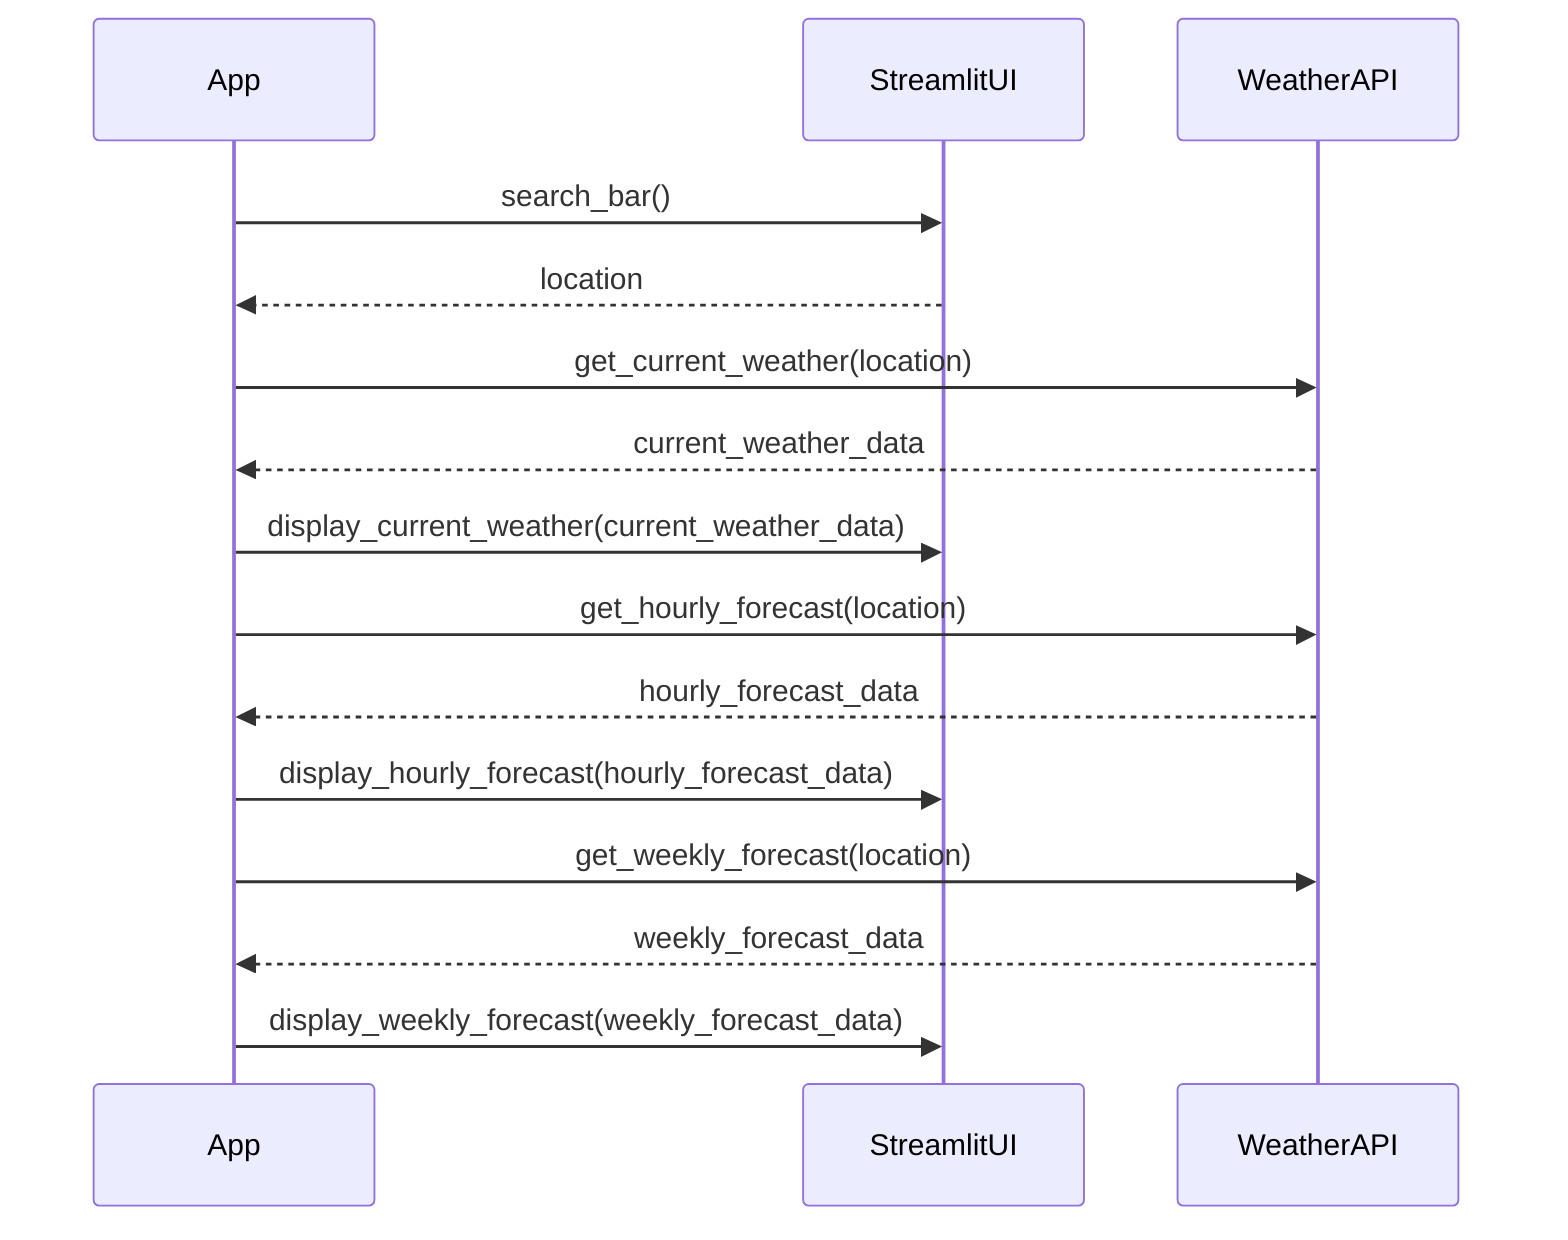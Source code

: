 sequenceDiagram
    participant A as App
    participant UI as StreamlitUI
    participant WAPI as WeatherAPI
    A->>UI: search_bar()
    UI-->>A: location
    A->>WAPI: get_current_weather(location)
    WAPI-->>A: current_weather_data
    A->>UI: display_current_weather(current_weather_data)
    A->>WAPI: get_hourly_forecast(location)
    WAPI-->>A: hourly_forecast_data
    A->>UI: display_hourly_forecast(hourly_forecast_data)
    A->>WAPI: get_weekly_forecast(location)
    WAPI-->>A: weekly_forecast_data
    A->>UI: display_weekly_forecast(weekly_forecast_data)